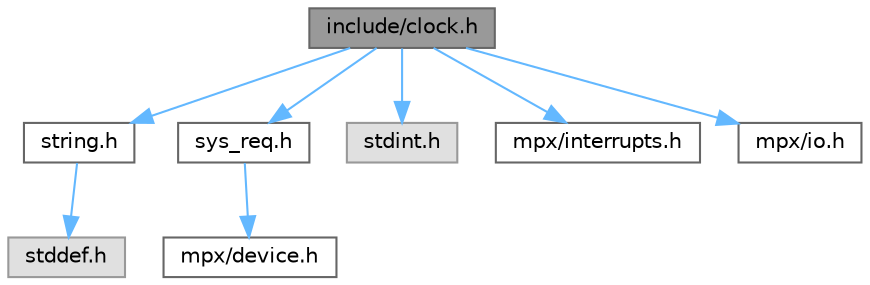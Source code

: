 digraph "include/clock.h"
{
 // LATEX_PDF_SIZE
  bgcolor="transparent";
  edge [fontname=Helvetica,fontsize=10,labelfontname=Helvetica,labelfontsize=10];
  node [fontname=Helvetica,fontsize=10,shape=box,height=0.2,width=0.4];
  Node1 [id="Node000001",label="include/clock.h",height=0.2,width=0.4,color="gray40", fillcolor="grey60", style="filled", fontcolor="black",tooltip="Header file for the clock functions. get/set TIME get/set DATE."];
  Node1 -> Node2 [id="edge8_Node000001_Node000002",color="steelblue1",style="solid",tooltip=" "];
  Node2 [id="Node000002",label="string.h",height=0.2,width=0.4,color="grey40", fillcolor="white", style="filled",URL="$string_8h.html",tooltip="A subset of standard C library functions."];
  Node2 -> Node3 [id="edge9_Node000002_Node000003",color="steelblue1",style="solid",tooltip=" "];
  Node3 [id="Node000003",label="stddef.h",height=0.2,width=0.4,color="grey60", fillcolor="#E0E0E0", style="filled",tooltip=" "];
  Node1 -> Node4 [id="edge10_Node000001_Node000004",color="steelblue1",style="solid",tooltip=" "];
  Node4 [id="Node000004",label="sys_req.h",height=0.2,width=0.4,color="grey40", fillcolor="white", style="filled",URL="$sys__req_8h.html",tooltip="System request function and constants."];
  Node4 -> Node5 [id="edge11_Node000004_Node000005",color="steelblue1",style="solid",tooltip=" "];
  Node5 [id="Node000005",label="mpx/device.h",height=0.2,width=0.4,color="grey40", fillcolor="white", style="filled",URL="$device_8h_source.html",tooltip=" "];
  Node1 -> Node6 [id="edge12_Node000001_Node000006",color="steelblue1",style="solid",tooltip=" "];
  Node6 [id="Node000006",label="stdint.h",height=0.2,width=0.4,color="grey60", fillcolor="#E0E0E0", style="filled",tooltip=" "];
  Node1 -> Node7 [id="edge13_Node000001_Node000007",color="steelblue1",style="solid",tooltip=" "];
  Node7 [id="Node000007",label="mpx/interrupts.h",height=0.2,width=0.4,color="grey40", fillcolor="white", style="filled",URL="$interrupts_8h.html",tooltip="Kernel functions related to software and hardware interrupts."];
  Node1 -> Node8 [id="edge14_Node000001_Node000008",color="steelblue1",style="solid",tooltip=" "];
  Node8 [id="Node000008",label="mpx/io.h",height=0.2,width=0.4,color="grey40", fillcolor="white", style="filled",URL="$io_8h.html",tooltip="Kernel macros to read and write I/O ports."];
}
